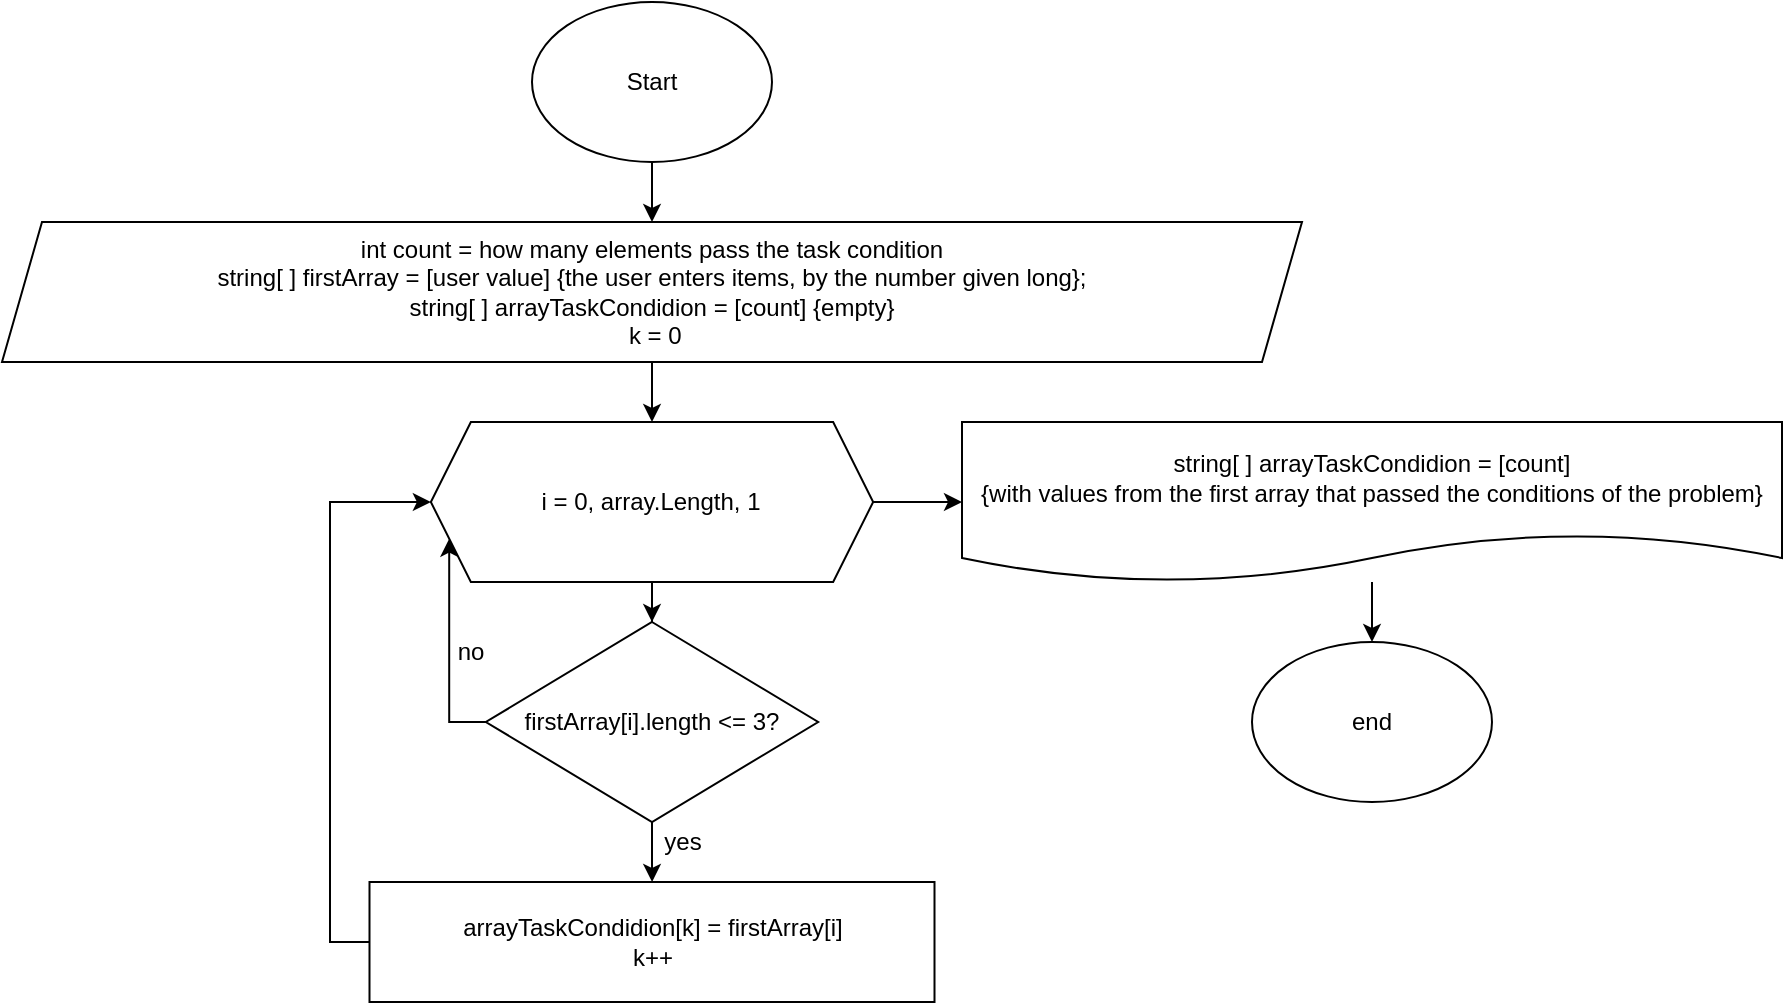 <mxfile version="20.8.16" type="device"><diagram id="C5RBs43oDa-KdzZeNtuy" name="Page-1"><mxGraphModel dx="1098" dy="828" grid="1" gridSize="10" guides="1" tooltips="1" connect="1" arrows="1" fold="1" page="1" pageScale="1" pageWidth="827" pageHeight="1169" math="0" shadow="0"><root><mxCell id="WIyWlLk6GJQsqaUBKTNV-0"/><mxCell id="WIyWlLk6GJQsqaUBKTNV-1" parent="WIyWlLk6GJQsqaUBKTNV-0"/><mxCell id="LLkAzJDJuj3XK4zVWnD8-0" style="edgeStyle=orthogonalEdgeStyle;rounded=0;orthogonalLoop=1;jettySize=auto;html=1;exitX=0.5;exitY=1;exitDx=0;exitDy=0;entryX=0.5;entryY=0;entryDx=0;entryDy=0;" edge="1" parent="WIyWlLk6GJQsqaUBKTNV-1" source="LLkAzJDJuj3XK4zVWnD8-1" target="LLkAzJDJuj3XK4zVWnD8-3"><mxGeometry relative="1" as="geometry"/></mxCell><mxCell id="LLkAzJDJuj3XK4zVWnD8-1" value="Start" style="ellipse;whiteSpace=wrap;html=1;" vertex="1" parent="WIyWlLk6GJQsqaUBKTNV-1"><mxGeometry x="405" y="850" width="120" height="80" as="geometry"/></mxCell><mxCell id="LLkAzJDJuj3XK4zVWnD8-2" value="" style="edgeStyle=orthogonalEdgeStyle;rounded=0;orthogonalLoop=1;jettySize=auto;html=1;" edge="1" parent="WIyWlLk6GJQsqaUBKTNV-1" source="LLkAzJDJuj3XK4zVWnD8-3" target="LLkAzJDJuj3XK4zVWnD8-6"><mxGeometry relative="1" as="geometry"/></mxCell><mxCell id="LLkAzJDJuj3XK4zVWnD8-3" value="int count =&amp;nbsp;how many elements pass the task condition&lt;br&gt;string[ ] firstArray = [user value] {the user enters items, by the number given long};&lt;br&gt;string[ ]&amp;nbsp;arrayTaskCondidion = [count] {empty}&lt;br&gt;&amp;nbsp;k = 0" style="shape=parallelogram;perimeter=parallelogramPerimeter;whiteSpace=wrap;html=1;fixedSize=1;" vertex="1" parent="WIyWlLk6GJQsqaUBKTNV-1"><mxGeometry x="140" y="960" width="650" height="70" as="geometry"/></mxCell><mxCell id="LLkAzJDJuj3XK4zVWnD8-4" value="" style="edgeStyle=orthogonalEdgeStyle;rounded=0;orthogonalLoop=1;jettySize=auto;html=1;" edge="1" parent="WIyWlLk6GJQsqaUBKTNV-1" source="LLkAzJDJuj3XK4zVWnD8-6" target="LLkAzJDJuj3XK4zVWnD8-9"><mxGeometry relative="1" as="geometry"/></mxCell><mxCell id="LLkAzJDJuj3XK4zVWnD8-5" value="" style="edgeStyle=orthogonalEdgeStyle;rounded=0;orthogonalLoop=1;jettySize=auto;html=1;" edge="1" parent="WIyWlLk6GJQsqaUBKTNV-1" source="LLkAzJDJuj3XK4zVWnD8-6" target="LLkAzJDJuj3XK4zVWnD8-15"><mxGeometry relative="1" as="geometry"/></mxCell><mxCell id="LLkAzJDJuj3XK4zVWnD8-6" value="i = 0, array.Length, 1" style="shape=hexagon;perimeter=hexagonPerimeter2;whiteSpace=wrap;html=1;fixedSize=1;" vertex="1" parent="WIyWlLk6GJQsqaUBKTNV-1"><mxGeometry x="354.43" y="1060" width="221.15" height="80" as="geometry"/></mxCell><mxCell id="LLkAzJDJuj3XK4zVWnD8-7" value="" style="edgeStyle=orthogonalEdgeStyle;rounded=0;orthogonalLoop=1;jettySize=auto;html=1;" edge="1" parent="WIyWlLk6GJQsqaUBKTNV-1" source="LLkAzJDJuj3XK4zVWnD8-9" target="LLkAzJDJuj3XK4zVWnD8-11"><mxGeometry relative="1" as="geometry"/></mxCell><mxCell id="LLkAzJDJuj3XK4zVWnD8-8" style="edgeStyle=orthogonalEdgeStyle;rounded=0;orthogonalLoop=1;jettySize=auto;html=1;exitX=0;exitY=0.5;exitDx=0;exitDy=0;entryX=0;entryY=0.75;entryDx=0;entryDy=0;" edge="1" parent="WIyWlLk6GJQsqaUBKTNV-1" source="LLkAzJDJuj3XK4zVWnD8-9" target="LLkAzJDJuj3XK4zVWnD8-6"><mxGeometry relative="1" as="geometry"><Array as="points"><mxPoint x="364" y="1210"/></Array></mxGeometry></mxCell><mxCell id="LLkAzJDJuj3XK4zVWnD8-9" value="firstArray[i].length &amp;lt;= 3?" style="rhombus;whiteSpace=wrap;html=1;" vertex="1" parent="WIyWlLk6GJQsqaUBKTNV-1"><mxGeometry x="381.93" y="1160" width="166.15" height="100" as="geometry"/></mxCell><mxCell id="LLkAzJDJuj3XK4zVWnD8-10" style="edgeStyle=orthogonalEdgeStyle;rounded=0;orthogonalLoop=1;jettySize=auto;html=1;entryX=0;entryY=0.5;entryDx=0;entryDy=0;" edge="1" parent="WIyWlLk6GJQsqaUBKTNV-1" source="LLkAzJDJuj3XK4zVWnD8-11" target="LLkAzJDJuj3XK4zVWnD8-6"><mxGeometry relative="1" as="geometry"><Array as="points"><mxPoint x="304" y="1320"/><mxPoint x="304" y="1100"/></Array></mxGeometry></mxCell><mxCell id="LLkAzJDJuj3XK4zVWnD8-11" value="arrayTaskCondidion[k] = firstArray[i]&lt;br&gt;k++" style="rounded=0;whiteSpace=wrap;html=1;" vertex="1" parent="WIyWlLk6GJQsqaUBKTNV-1"><mxGeometry x="323.75" y="1290" width="282.5" height="60" as="geometry"/></mxCell><mxCell id="LLkAzJDJuj3XK4zVWnD8-12" value="yes" style="text;html=1;align=center;verticalAlign=middle;resizable=0;points=[];autosize=1;strokeColor=none;fillColor=none;" vertex="1" parent="WIyWlLk6GJQsqaUBKTNV-1"><mxGeometry x="460" y="1255" width="40" height="30" as="geometry"/></mxCell><mxCell id="LLkAzJDJuj3XK4zVWnD8-13" value="no" style="text;html=1;align=center;verticalAlign=middle;resizable=0;points=[];autosize=1;strokeColor=none;fillColor=none;" vertex="1" parent="WIyWlLk6GJQsqaUBKTNV-1"><mxGeometry x="354.43" y="1160" width="40" height="30" as="geometry"/></mxCell><mxCell id="LLkAzJDJuj3XK4zVWnD8-14" value="" style="edgeStyle=orthogonalEdgeStyle;rounded=0;orthogonalLoop=1;jettySize=auto;html=1;" edge="1" parent="WIyWlLk6GJQsqaUBKTNV-1" source="LLkAzJDJuj3XK4zVWnD8-15" target="LLkAzJDJuj3XK4zVWnD8-16"><mxGeometry relative="1" as="geometry"/></mxCell><mxCell id="LLkAzJDJuj3XK4zVWnD8-15" value="string[ ]&amp;nbsp;arrayTaskCondidion = [count] &lt;br&gt;{with values ​​from the first array that passed the conditions of the problem&lt;span style=&quot;background-color: initial;&quot;&gt;}&lt;/span&gt;" style="shape=document;whiteSpace=wrap;html=1;boundedLbl=1;" vertex="1" parent="WIyWlLk6GJQsqaUBKTNV-1"><mxGeometry x="620" y="1060" width="410" height="80" as="geometry"/></mxCell><mxCell id="LLkAzJDJuj3XK4zVWnD8-16" value="end" style="ellipse;whiteSpace=wrap;html=1;" vertex="1" parent="WIyWlLk6GJQsqaUBKTNV-1"><mxGeometry x="765" y="1170" width="120" height="80" as="geometry"/></mxCell></root></mxGraphModel></diagram></mxfile>